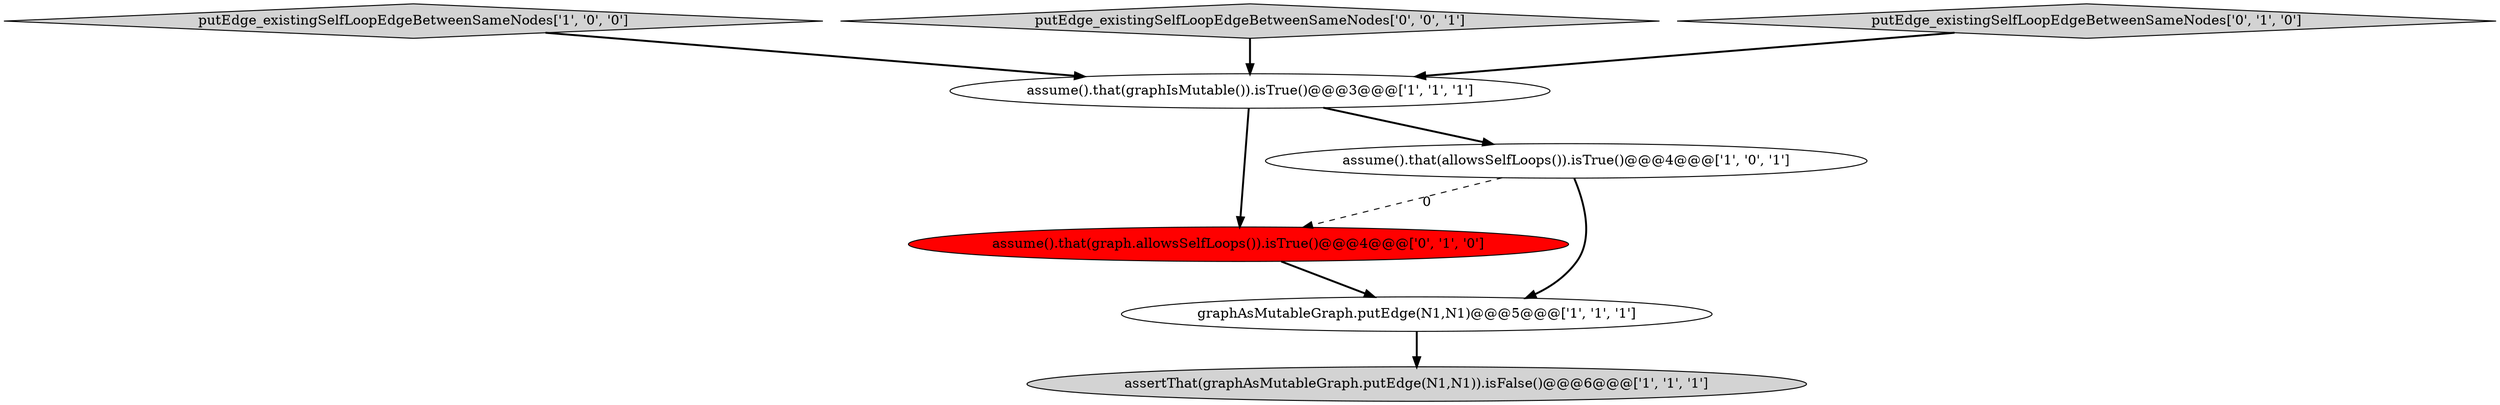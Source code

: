 digraph {
2 [style = filled, label = "assertThat(graphAsMutableGraph.putEdge(N1,N1)).isFalse()@@@6@@@['1', '1', '1']", fillcolor = lightgray, shape = ellipse image = "AAA0AAABBB1BBB"];
5 [style = filled, label = "assume().that(graph.allowsSelfLoops()).isTrue()@@@4@@@['0', '1', '0']", fillcolor = red, shape = ellipse image = "AAA1AAABBB2BBB"];
3 [style = filled, label = "assume().that(graphIsMutable()).isTrue()@@@3@@@['1', '1', '1']", fillcolor = white, shape = ellipse image = "AAA0AAABBB1BBB"];
0 [style = filled, label = "assume().that(allowsSelfLoops()).isTrue()@@@4@@@['1', '0', '1']", fillcolor = white, shape = ellipse image = "AAA0AAABBB1BBB"];
1 [style = filled, label = "putEdge_existingSelfLoopEdgeBetweenSameNodes['1', '0', '0']", fillcolor = lightgray, shape = diamond image = "AAA0AAABBB1BBB"];
4 [style = filled, label = "graphAsMutableGraph.putEdge(N1,N1)@@@5@@@['1', '1', '1']", fillcolor = white, shape = ellipse image = "AAA0AAABBB1BBB"];
7 [style = filled, label = "putEdge_existingSelfLoopEdgeBetweenSameNodes['0', '0', '1']", fillcolor = lightgray, shape = diamond image = "AAA0AAABBB3BBB"];
6 [style = filled, label = "putEdge_existingSelfLoopEdgeBetweenSameNodes['0', '1', '0']", fillcolor = lightgray, shape = diamond image = "AAA0AAABBB2BBB"];
1->3 [style = bold, label=""];
6->3 [style = bold, label=""];
3->5 [style = bold, label=""];
5->4 [style = bold, label=""];
4->2 [style = bold, label=""];
0->5 [style = dashed, label="0"];
0->4 [style = bold, label=""];
7->3 [style = bold, label=""];
3->0 [style = bold, label=""];
}
